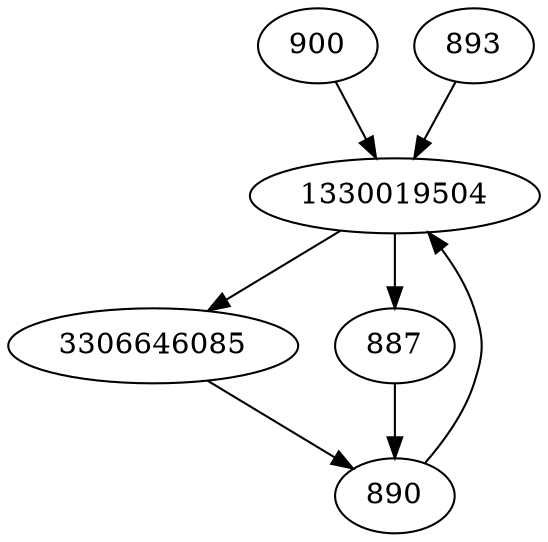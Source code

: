 strict digraph  {
900;
3306646085;
1330019504;
887;
890;
893;
900 -> 1330019504;
3306646085 -> 890;
1330019504 -> 887;
1330019504 -> 3306646085;
887 -> 890;
890 -> 1330019504;
893 -> 1330019504;
}
